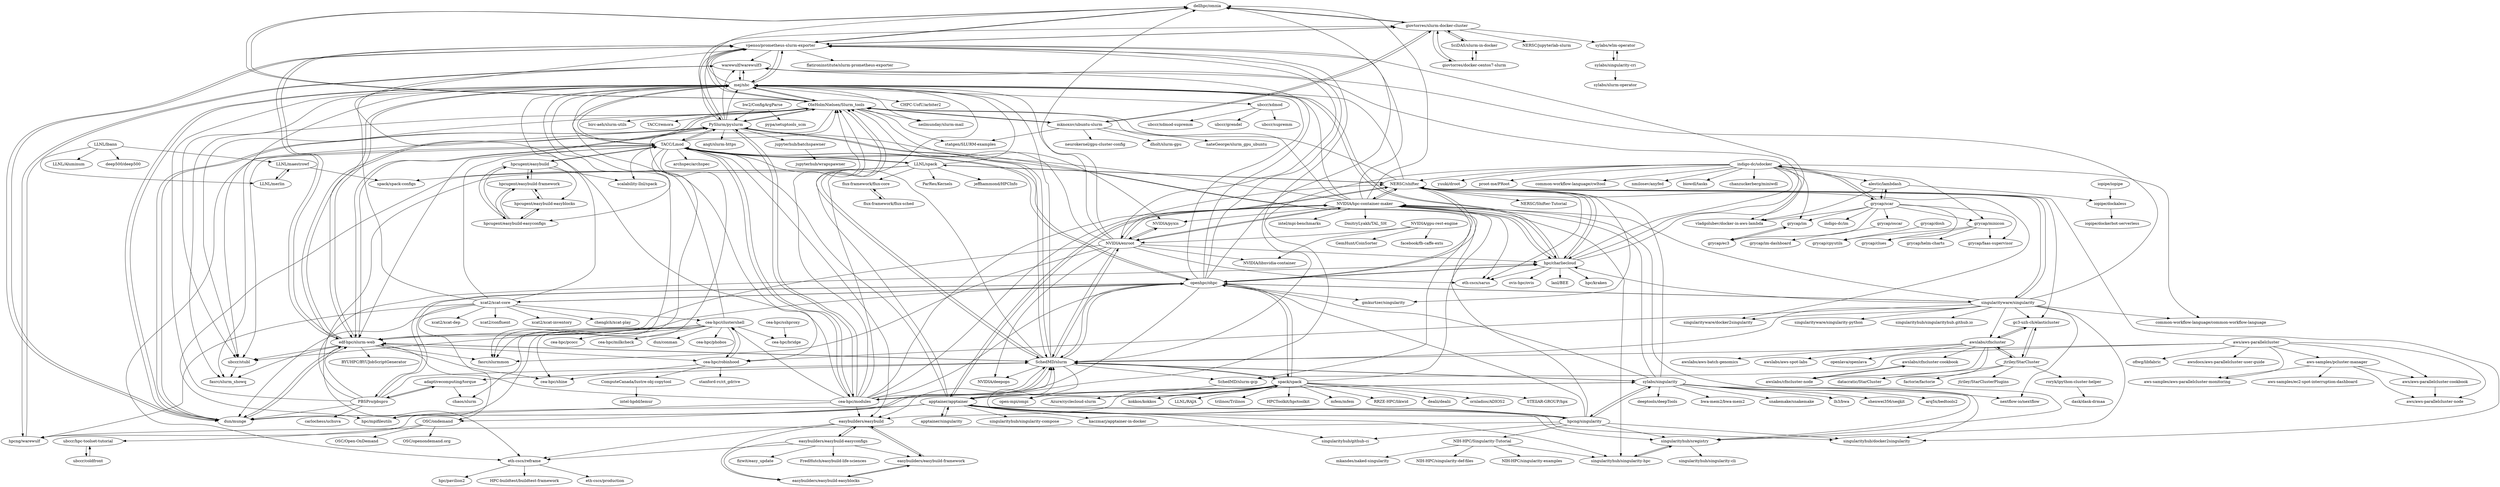 digraph G {
"dellhpc/omnia" -> "giovtorres/slurm-docker-cluster"
"dellhpc/omnia" -> "vpenso/prometheus-slurm-exporter"
"dellhpc/omnia" -> "OleHolmNielsen/Slurm_tools"
"LLNL/spack" -> "TACC/Lmod"
"LLNL/spack" -> "jeffhammond/HPCInfo" ["e"=1]
"LLNL/spack" -> "spack/spack-configs"
"LLNL/spack" -> "eth-cscs/reframe"
"LLNL/spack" -> "hpc/mpifileutils"
"LLNL/spack" -> "mej/nhc"
"LLNL/spack" -> "ParRes/Kernels" ["e"=1]
"LLNL/spack" -> "NERSC/shifter"
"LLNL/spack" -> "flux-framework/flux-core"
"awslabs/cfncluster" -> "awslabs/cfncluster-cookbook"
"awslabs/cfncluster" -> "gc3-uzh-ch/elasticluster"
"awslabs/cfncluster" -> "jtriley/StarCluster"
"awslabs/cfncluster" -> "awslabs/cfncluster-node"
"awslabs/cfncluster" -> "awslabs/aws-batch-genomics"
"awslabs/cfncluster" -> "awslabs/aws-spot-labs"
"awslabs/cfncluster" -> "datacratic/StarCluster"
"awslabs/cfncluster" -> "openlava/openlava"
"hpcugent/easybuild" -> "hpcugent/easybuild-framework"
"hpcugent/easybuild" -> "hpcugent/easybuild-easyconfigs"
"hpcugent/easybuild" -> "hpcugent/easybuild-easyblocks"
"hpcugent/easybuild" -> "TACC/Lmod"
"hpcugent/easybuild" -> "scalability-llnl/spack"
"jtriley/StarCluster" -> "awslabs/cfncluster"
"jtriley/StarCluster" -> "gc3-uzh-ch/elasticluster"
"jtriley/StarCluster" -> "datacratic/StarCluster"
"jtriley/StarCluster" -> "factorie/factorie" ["e"=1]
"jtriley/StarCluster" -> "roryk/ipython-cluster-helper"
"jtriley/StarCluster" -> "jtriley/StarClusterPlugins"
"jupyterhub/batchspawner" -> "jupyterhub/wrapspawner"
"mknoxnv/ubuntu-slurm" -> "nateGeorge/slurm_gpu_ubuntu"
"mknoxnv/ubuntu-slurm" -> "giovtorres/slurm-docker-cluster"
"mknoxnv/ubuntu-slurm" -> "OleHolmNielsen/Slurm_tools"
"mknoxnv/ubuntu-slurm" -> "neurokernel/gpu-cluster-config"
"mknoxnv/ubuntu-slurm" -> "dholt/slurm-gpu"
"mknoxnv/ubuntu-slurm" -> "statgen/SLURM-examples"
"cea-hpc/modules" -> "TACC/Lmod"
"cea-hpc/modules" -> "easybuilders/easybuild"
"cea-hpc/modules" -> "PySlurm/pyslurm"
"cea-hpc/modules" -> "vpenso/prometheus-slurm-exporter"
"cea-hpc/modules" -> "edf-hpc/slurm-web"
"cea-hpc/modules" -> "mej/nhc"
"cea-hpc/modules" -> "NVIDIA/hpc-container-maker"
"cea-hpc/modules" -> "spack/spack"
"cea-hpc/modules" -> "openhpc/ohpc"
"cea-hpc/modules" -> "hpc/mpifileutils"
"cea-hpc/modules" -> "cea-hpc/clustershell"
"cea-hpc/modules" -> "OleHolmNielsen/Slurm_tools"
"cea-hpc/modules" -> "NERSC/shifter"
"cea-hpc/modules" -> "SchedMD/slurm"
"alestic/lambdash" -> "grycap/scar"
"alestic/lambdash" -> "vladgolubev/docker-in-aws-lambda"
"alestic/lambdash" -> "iopipe/dockaless"
"OSC/ondemand" -> "ubccr/hpc-toolset-tutorial"
"OSC/ondemand" -> "OSC/Open-OnDemand"
"OSC/ondemand" -> "OSC/openondemand.org"
"NVIDIA/hpc-container-maker" -> "hpc/charliecloud"
"NVIDIA/hpc-container-maker" -> "singularityhub/singularity-hpc"
"NVIDIA/hpc-container-maker" -> "NERSC/shifter"
"NVIDIA/hpc-container-maker" -> "singularityhub/sregistry"
"NVIDIA/hpc-container-maker" -> "eth-cscs/sarus"
"NVIDIA/hpc-container-maker" -> "apptainer/apptainer"
"NVIDIA/hpc-container-maker" -> "OleHolmNielsen/Slurm_tools"
"NVIDIA/hpc-container-maker" -> "intel/mpi-benchmarks" ["e"=1]
"NVIDIA/hpc-container-maker" -> "NVIDIA/enroot"
"NVIDIA/hpc-container-maker" -> "vpenso/prometheus-slurm-exporter"
"NVIDIA/hpc-container-maker" -> "NVIDIA/pyxis"
"NVIDIA/hpc-container-maker" -> "mej/nhc"
"NVIDIA/hpc-container-maker" -> "TACC/Lmod"
"NVIDIA/hpc-container-maker" -> "dellhpc/omnia"
"NVIDIA/hpc-container-maker" -> "DmitryLyakh/TAL_SH"
"SciDAS/slurm-in-docker" -> "giovtorres/slurm-docker-cluster"
"SciDAS/slurm-in-docker" -> "giovtorres/docker-centos7-slurm"
"SchedMD/slurm" -> "PySlurm/pyslurm"
"SchedMD/slurm" -> "dun/munge"
"SchedMD/slurm" -> "edf-hpc/slurm-web"
"SchedMD/slurm" -> "mej/nhc"
"SchedMD/slurm" -> "OleHolmNielsen/Slurm_tools"
"SchedMD/slurm" -> "openhpc/ohpc"
"SchedMD/slurm" -> "vpenso/prometheus-slurm-exporter"
"SchedMD/slurm" -> "open-mpi/ompi" ["e"=1]
"SchedMD/slurm" -> "NVIDIA/enroot"
"SchedMD/slurm" -> "TACC/Lmod"
"SchedMD/slurm" -> "sylabs/singularity"
"SchedMD/slurm" -> "spack/spack"
"SchedMD/slurm" -> "NVIDIA/deepops" ["e"=1]
"SchedMD/slurm" -> "adaptivecomputing/torque"
"SchedMD/slurm" -> "SchedMD/slurm-gcp"
"adaptivecomputing/torque" -> "PBSPro/pbspro"
"adaptivecomputing/torque" -> "chaos/slurm"
"spack/spack" -> "kokkos/kokkos" ["e"=1]
"spack/spack" -> "LLNL/RAJA" ["e"=1]
"spack/spack" -> "trilinos/Trilinos" ["e"=1]
"spack/spack" -> "open-mpi/ompi" ["e"=1]
"spack/spack" -> "HPCToolkit/hpctoolkit" ["e"=1]
"spack/spack" -> "SchedMD/slurm"
"spack/spack" -> "openhpc/ohpc"
"spack/spack" -> "mfem/mfem" ["e"=1]
"spack/spack" -> "easybuilders/easybuild"
"spack/spack" -> "NVIDIA/hpc-container-maker"
"spack/spack" -> "RRZE-HPC/likwid" ["e"=1]
"spack/spack" -> "cea-hpc/modules"
"spack/spack" -> "dealii/dealii" ["e"=1]
"spack/spack" -> "ornladios/ADIOS2" ["e"=1]
"spack/spack" -> "STEllAR-GROUP/hpx" ["e"=1]
"indigo-dc/udocker" -> "grycap/scar"
"indigo-dc/udocker" -> "vladgolubev/docker-in-aws-lambda"
"indigo-dc/udocker" -> "NERSC/shifter"
"indigo-dc/udocker" -> "alestic/lambdash"
"indigo-dc/udocker" -> "yuuki/droot"
"indigo-dc/udocker" -> "common-workflow-language/common-workflow-language" ["e"=1]
"indigo-dc/udocker" -> "proot-me/PRoot" ["e"=1]
"indigo-dc/udocker" -> "grycap/im"
"indigo-dc/udocker" -> "common-workflow-language/cwltool" ["e"=1]
"indigo-dc/udocker" -> "grycap/minicon"
"indigo-dc/udocker" -> "nmilosev/anyfed" ["e"=1]
"indigo-dc/udocker" -> "biowdl/tasks" ["e"=1]
"indigo-dc/udocker" -> "apptainer/apptainer"
"indigo-dc/udocker" -> "chanzuckerberg/miniwdl" ["e"=1]
"indigo-dc/udocker" -> "hpc/charliecloud"
"PBSPro/pbspro" -> "openhpc/ohpc"
"PBSPro/pbspro" -> "adaptivecomputing/torque"
"PBSPro/pbspro" -> "dun/munge"
"PBSPro/pbspro" -> "edf-hpc/slurm-web"
"PBSPro/pbspro" -> "hpc/charliecloud"
"PBSPro/pbspro" -> "SchedMD/slurm"
"PBSPro/pbspro" -> "mej/nhc"
"PBSPro/pbspro" -> "carlochess/uchuva"
"apptainer/singularity" -> "apptainer/apptainer"
"singularityware/singularity" -> "NERSC/shifter"
"singularityware/singularity" -> "openhpc/ohpc"
"singularityware/singularity" -> "singularityware/docker2singularity"
"singularityware/singularity" -> "singularityware/singularity-python"
"singularityware/singularity" -> "singularityhub/singularityhub.github.io"
"singularityware/singularity" -> "cea-hpc/robinhood"
"singularityware/singularity" -> "nextflow-io/nextflow" ["e"=1]
"singularityware/singularity" -> "singularityhub/sregistry"
"singularityware/singularity" -> "common-workflow-language/common-workflow-language" ["e"=1]
"singularityware/singularity" -> "gc3-uzh-ch/elasticluster"
"singularityware/singularity" -> "hpc/charliecloud"
"singularityware/singularity" -> "warewulf/warewulf3"
"singularityware/singularity" -> "awslabs/cfncluster"
"singularityware/singularity" -> "NVIDIA/hpc-container-maker"
"singularityware/singularity" -> "SchedMD/slurm"
"hpcng/singularity" -> "apptainer/apptainer"
"hpcng/singularity" -> "singularityhub/sregistry"
"hpcng/singularity" -> "sylabs/singularity"
"hpcng/singularity" -> "hpcng/warewulf"
"hpcng/singularity" -> "singularityhub/github-ci"
"hpcng/singularity" -> "TACC/Lmod"
"hpcng/singularity" -> "openhpc/ohpc"
"hpcng/singularity" -> "SchedMD/slurm"
"hpcng/singularity" -> "singularityhub/docker2singularity"
"hpcng/singularity" -> "NIH-HPC/Singularity-Tutorial"
"sylabs/singularity" -> "apptainer/apptainer"
"sylabs/singularity" -> "hpcng/singularity"
"sylabs/singularity" -> "SchedMD/slurm"
"sylabs/singularity" -> "openhpc/ohpc"
"sylabs/singularity" -> "singularityhub/docker2singularity"
"sylabs/singularity" -> "deeptools/deepTools" ["e"=1]
"sylabs/singularity" -> "NERSC/shifter"
"sylabs/singularity" -> "NVIDIA/hpc-container-maker"
"sylabs/singularity" -> "bwa-mem2/bwa-mem2" ["e"=1]
"sylabs/singularity" -> "snakemake/snakemake" ["e"=1]
"sylabs/singularity" -> "lh3/bwa" ["e"=1]
"sylabs/singularity" -> "singularityhub/sregistry"
"sylabs/singularity" -> "nextflow-io/nextflow" ["e"=1]
"sylabs/singularity" -> "shenwei356/seqkit" ["e"=1]
"sylabs/singularity" -> "arq5x/bedtools2" ["e"=1]
"flux-framework/flux-core" -> "flux-framework/flux-sched"
"xcat2/xcat-core" -> "xcat2/xcat-dep"
"xcat2/xcat-core" -> "xcat2/confluent"
"xcat2/xcat-core" -> "warewulf/warewulf3"
"xcat2/xcat-core" -> "mej/nhc"
"xcat2/xcat-core" -> "xcat2/xcat-inventory"
"xcat2/xcat-core" -> "OSC/ondemand"
"xcat2/xcat-core" -> "hpcng/warewulf"
"xcat2/xcat-core" -> "dun/munge"
"xcat2/xcat-core" -> "openhpc/ohpc"
"xcat2/xcat-core" -> "cea-hpc/clustershell"
"xcat2/xcat-core" -> "TACC/Lmod"
"xcat2/xcat-core" -> "chenglch/xcat-play"
"openhpc/ohpc" -> "warewulf/warewulf3"
"openhpc/ohpc" -> "PBSPro/pbspro"
"openhpc/ohpc" -> "mej/nhc"
"openhpc/ohpc" -> "TACC/Lmod"
"openhpc/ohpc" -> "hpc/charliecloud"
"openhpc/ohpc" -> "SchedMD/slurm"
"openhpc/ohpc" -> "NERSC/shifter"
"openhpc/ohpc" -> "gmkurtzer/singularity"
"openhpc/ohpc" -> "singularityware/singularity"
"openhpc/ohpc" -> "edf-hpc/slurm-web"
"openhpc/ohpc" -> "dellhpc/omnia"
"openhpc/ohpc" -> "vpenso/prometheus-slurm-exporter"
"openhpc/ohpc" -> "easybuilders/easybuild"
"openhpc/ohpc" -> "xcat2/xcat-core"
"openhpc/ohpc" -> "spack/spack"
"easybuilders/easybuild" -> "easybuilders/easybuild-easyconfigs"
"easybuilders/easybuild" -> "easybuilders/easybuild-framework"
"easybuilders/easybuild" -> "easybuilders/easybuild-easyblocks"
"easybuilders/easybuild" -> "eth-cscs/reframe"
"ubccr/hpc-toolset-tutorial" -> "ubccr/coldfront"
"NVIDIA/gpu-rest-engine" -> "facebook/fb-caffe-exts" ["e"=1]
"NVIDIA/gpu-rest-engine" -> "NVIDIA/enroot"
"NVIDIA/gpu-rest-engine" -> "GemHunt/CoinSorter"
"NVIDIA/gpu-rest-engine" -> "NVIDIA/libnvidia-container" ["e"=1]
"hpcng/warewulf" -> "warewulf/warewulf3"
"cea-hpc/robinhood" -> "cea-hpc/shine"
"cea-hpc/robinhood" -> "stanford-rc/ct_gdrive"
"cea-hpc/robinhood" -> "ComputeCanada/lustre-obj-copytool"
"cea-hpc/robinhood" -> "cea-hpc/clustershell"
"NIH-HPC/Singularity-Tutorial" -> "NIH-HPC/singularity-def-files"
"NIH-HPC/Singularity-Tutorial" -> "NIH-HPC/singularity-examples"
"NIH-HPC/Singularity-Tutorial" -> "mkandes/naked-singularity"
"NIH-HPC/Singularity-Tutorial" -> "singularityhub/singularity-hpc"
"PySlurm/pyslurm" -> "edf-hpc/slurm-web"
"PySlurm/pyslurm" -> "vpenso/prometheus-slurm-exporter"
"PySlurm/pyslurm" -> "SchedMD/slurm"
"PySlurm/pyslurm" -> "dun/munge"
"PySlurm/pyslurm" -> "mej/nhc"
"PySlurm/pyslurm" -> "OleHolmNielsen/Slurm_tools"
"PySlurm/pyslurm" -> "TACC/Lmod"
"PySlurm/pyslurm" -> "giovtorres/slurm-docker-cluster"
"PySlurm/pyslurm" -> "ubccr/stubl"
"PySlurm/pyslurm" -> "angt/slurm-https"
"PySlurm/pyslurm" -> "warewulf/warewulf3"
"PySlurm/pyslurm" -> "jupyterhub/batchspawner"
"PySlurm/pyslurm" -> "SchedMD/slurm-gcp"
"PySlurm/pyslurm" -> "cea-hpc/modules"
"TACC/Lmod" -> "hpcugent/easybuild"
"TACC/Lmod" -> "cea-hpc/modules"
"TACC/Lmod" -> "LLNL/spack"
"TACC/Lmod" -> "mej/nhc"
"TACC/Lmod" -> "archspec/archspec"
"TACC/Lmod" -> "hpcugent/easybuild-easyconfigs"
"TACC/Lmod" -> "openhpc/ohpc"
"TACC/Lmod" -> "PySlurm/pyslurm"
"TACC/Lmod" -> "eth-cscs/reframe"
"TACC/Lmod" -> "easybuilders/easybuild"
"TACC/Lmod" -> "fasrc/slurmmon"
"TACC/Lmod" -> "edf-hpc/slurm-web"
"TACC/Lmod" -> "ubccr/stubl"
"TACC/Lmod" -> "OleHolmNielsen/Slurm_tools"
"TACC/Lmod" -> "scalability-llnl/spack"
"cea-hpc/clustershell" -> "cea-hpc/pcocc"
"cea-hpc/clustershell" -> "cea-hpc/milkcheck"
"cea-hpc/clustershell" -> "cea-hpc/robinhood"
"cea-hpc/clustershell" -> "cea-hpc/shine"
"cea-hpc/clustershell" -> "mej/nhc"
"cea-hpc/clustershell" -> "cea-hpc/bridge"
"cea-hpc/clustershell" -> "hpc/mpifileutils"
"cea-hpc/clustershell" -> "ubccr/stubl"
"cea-hpc/clustershell" -> "chaos/slurm"
"cea-hpc/clustershell" -> "edf-hpc/slurm-web"
"cea-hpc/clustershell" -> "dun/conman"
"cea-hpc/clustershell" -> "cea-hpc/phobos"
"NVIDIA/enroot" -> "NVIDIA/pyxis"
"NVIDIA/enroot" -> "NVIDIA/deepops" ["e"=1]
"NVIDIA/enroot" -> "eth-cscs/sarus"
"NVIDIA/enroot" -> "NVIDIA/libnvidia-container" ["e"=1]
"NVIDIA/enroot" -> "hpc/charliecloud"
"NVIDIA/enroot" -> "NVIDIA/hpc-container-maker"
"NVIDIA/enroot" -> "edf-hpc/slurm-web"
"NVIDIA/enroot" -> "mej/nhc"
"NVIDIA/enroot" -> "dellhpc/omnia"
"NVIDIA/enroot" -> "vpenso/prometheus-slurm-exporter"
"NVIDIA/enroot" -> "NERSC/shifter"
"NVIDIA/enroot" -> "SchedMD/slurm"
"NVIDIA/enroot" -> "fasrc/slurmmon"
"NVIDIA/enroot" -> "OleHolmNielsen/Slurm_tools"
"NVIDIA/pyxis" -> "NVIDIA/enroot"
"OleHolmNielsen/Slurm_tools" -> "mej/nhc"
"OleHolmNielsen/Slurm_tools" -> "ubccr/stubl"
"OleHolmNielsen/Slurm_tools" -> "vpenso/prometheus-slurm-exporter"
"OleHolmNielsen/Slurm_tools" -> "edf-hpc/slurm-web"
"OleHolmNielsen/Slurm_tools" -> "neilmunday/slurm-mail"
"OleHolmNielsen/Slurm_tools" -> "fasrc/slurmmon"
"OleHolmNielsen/Slurm_tools" -> "dellhpc/omnia"
"OleHolmNielsen/Slurm_tools" -> "fasrc/slurm_showq"
"OleHolmNielsen/Slurm_tools" -> "statgen/SLURM-examples"
"OleHolmNielsen/Slurm_tools" -> "PySlurm/pyslurm"
"OleHolmNielsen/Slurm_tools" -> "SchedMD/slurm"
"OleHolmNielsen/Slurm_tools" -> "mknoxnv/ubuntu-slurm"
"OleHolmNielsen/Slurm_tools" -> "birc-aeh/slurm-utils"
"OleHolmNielsen/Slurm_tools" -> "TACC/remora"
"OleHolmNielsen/Slurm_tools" -> "NVIDIA/pyxis"
"apptainer/apptainer" -> "apptainer/singularity"
"apptainer/apptainer" -> "sylabs/singularity"
"apptainer/apptainer" -> "hpcng/singularity"
"apptainer/apptainer" -> "singularityhub/singularity-hpc"
"apptainer/apptainer" -> "OSC/ondemand"
"apptainer/apptainer" -> "NVIDIA/hpc-container-maker"
"apptainer/apptainer" -> "hpcng/warewulf"
"apptainer/apptainer" -> "singularityhub/sregistry"
"apptainer/apptainer" -> "TACC/Lmod"
"apptainer/apptainer" -> "singularityhub/docker2singularity"
"apptainer/apptainer" -> "singularityhub/singularity-compose"
"apptainer/apptainer" -> "singularityhub/github-ci"
"apptainer/apptainer" -> "SchedMD/slurm"
"apptainer/apptainer" -> "kaczmarj/apptainer-in-docker"
"apptainer/apptainer" -> "OleHolmNielsen/Slurm_tools"
"aws/aws-parallelcluster" -> "aws/aws-parallelcluster-cookbook"
"aws/aws-parallelcluster" -> "aws-samples/pcluster-manager"
"aws/aws-parallelcluster" -> "aws/aws-parallelcluster-node"
"aws/aws-parallelcluster" -> "ofiwg/libfabric" ["e"=1]
"aws/aws-parallelcluster" -> "SchedMD/slurm"
"aws/aws-parallelcluster" -> "awsdocs/aws-parallelcluster-user-guide"
"aws/aws-parallelcluster" -> "aws-samples/aws-parallelcluster-monitoring"
"aws/aws-parallelcluster" -> "SchedMD/slurm-gcp"
"grycap/scar" -> "indigo-dc/udocker"
"grycap/scar" -> "grycap/minicon"
"grycap/scar" -> "vladgolubev/docker-in-aws-lambda"
"grycap/scar" -> "alestic/lambdash"
"grycap/scar" -> "grycap/oscar"
"grycap/scar" -> "grycap/ec3"
"grycap/scar" -> "grycap/im"
"grycap/scar" -> "grycap/clues"
"grycap/scar" -> "grycap/faas-supervisor"
"grycap/scar" -> "indigo-dc/im"
"hpc/charliecloud" -> "NERSC/shifter"
"hpc/charliecloud" -> "vpenso/prometheus-slurm-exporter"
"hpc/charliecloud" -> "NVIDIA/hpc-container-maker"
"hpc/charliecloud" -> "mej/nhc"
"hpc/charliecloud" -> "eth-cscs/sarus"
"hpc/charliecloud" -> "warewulf/warewulf3"
"hpc/charliecloud" -> "lanl/BEE"
"hpc/charliecloud" -> "openhpc/ohpc"
"hpc/charliecloud" -> "hpc/kraken"
"hpc/charliecloud" -> "ovis-hpc/ovis"
"grycap/minicon" -> "grycap/clues"
"grycap/minicon" -> "grycap/faas-supervisor"
"grycap/minicon" -> "grycap/cpyutils"
"grycap/minicon" -> "grycap/helm-charts"
"bw2/ConfigArgParse" -> "pypa/setuptools_scm" ["e"=1]
"bw2/ConfigArgParse" -> "PySlurm/pyslurm"
"LLNL/maestrowf" -> "LLNL/merlin"
"LLNL/maestrowf" -> "spack/spack-configs"
"easybuilders/easybuild-easyconfigs" -> "easybuilders/easybuild"
"easybuilders/easybuild-easyconfigs" -> "easybuilders/easybuild-easyblocks"
"easybuilders/easybuild-easyconfigs" -> "easybuilders/easybuild-framework"
"easybuilders/easybuild-easyconfigs" -> "eth-cscs/reframe"
"easybuilders/easybuild-easyconfigs" -> "fizwit/easy_update"
"easybuilders/easybuild-easyconfigs" -> "FredHutch/easybuild-life-sciences"
"hpcugent/easybuild-easyblocks" -> "hpcugent/easybuild-easyconfigs"
"hpcugent/easybuild-easyblocks" -> "hpcugent/easybuild-framework"
"hpcugent/easybuild-easyconfigs" -> "hpcugent/easybuild-easyblocks"
"hpcugent/easybuild-easyconfigs" -> "hpcugent/easybuild-framework"
"hpcugent/easybuild-easyconfigs" -> "hpcugent/easybuild"
"hpcugent/easybuild-framework" -> "hpcugent/easybuild-easyblocks"
"hpcugent/easybuild-framework" -> "hpcugent/easybuild-easyconfigs"
"hpcugent/easybuild-framework" -> "hpcugent/easybuild"
"edf-hpc/slurm-web" -> "PySlurm/pyslurm"
"edf-hpc/slurm-web" -> "mej/nhc"
"edf-hpc/slurm-web" -> "vpenso/prometheus-slurm-exporter"
"edf-hpc/slurm-web" -> "fasrc/slurmmon"
"edf-hpc/slurm-web" -> "ubccr/stubl"
"edf-hpc/slurm-web" -> "dun/munge"
"edf-hpc/slurm-web" -> "OleHolmNielsen/Slurm_tools"
"edf-hpc/slurm-web" -> "SchedMD/slurm"
"edf-hpc/slurm-web" -> "cea-hpc/shine"
"edf-hpc/slurm-web" -> "fasrc/slurm_showq"
"edf-hpc/slurm-web" -> "cea-hpc/robinhood"
"edf-hpc/slurm-web" -> "BYUHPC/BYUJobScriptGenerator"
"SchedMD/slurm-gcp" -> "Azure/cyclecloud-slurm"
"giovtorres/slurm-docker-cluster" -> "giovtorres/docker-centos7-slurm"
"giovtorres/slurm-docker-cluster" -> "SciDAS/slurm-in-docker"
"giovtorres/slurm-docker-cluster" -> "vpenso/prometheus-slurm-exporter"
"giovtorres/slurm-docker-cluster" -> "dellhpc/omnia"
"giovtorres/slurm-docker-cluster" -> "mknoxnv/ubuntu-slurm"
"giovtorres/slurm-docker-cluster" -> "NERSC/jupyterlab-slurm"
"giovtorres/slurm-docker-cluster" -> "sylabs/wlm-operator"
"singularityhub/sregistry" -> "singularityhub/singularity-hpc"
"singularityhub/sregistry" -> "singularityhub/singularity-cli"
"LLNL/lbann" -> "LLNL/merlin"
"LLNL/lbann" -> "LLNL/Aluminum"
"LLNL/lbann" -> "LLNL/maestrowf"
"LLNL/lbann" -> "deep500/deep500" ["e"=1]
"grycap/dosh" -> "grycap/cpyutils"
"aws-samples/pcluster-manager" -> "aws-samples/aws-parallelcluster-monitoring"
"aws-samples/pcluster-manager" -> "aws-samples/ec2-spot-interruption-dashboard" ["e"=1]
"aws-samples/pcluster-manager" -> "aws/aws-parallelcluster-cookbook"
"aws-samples/pcluster-manager" -> "aws/aws-parallelcluster-node"
"iopipe/iopipe" -> "iopipe/dockaless"
"gc3-uzh-ch/elasticluster" -> "awslabs/cfncluster"
"gc3-uzh-ch/elasticluster" -> "jtriley/StarCluster"
"vpenso/prometheus-slurm-exporter" -> "mej/nhc"
"vpenso/prometheus-slurm-exporter" -> "edf-hpc/slurm-web"
"vpenso/prometheus-slurm-exporter" -> "OleHolmNielsen/Slurm_tools"
"vpenso/prometheus-slurm-exporter" -> "flatironinstitute/slurm-prometheus-exporter"
"vpenso/prometheus-slurm-exporter" -> "giovtorres/slurm-docker-cluster"
"vpenso/prometheus-slurm-exporter" -> "dun/munge"
"vpenso/prometheus-slurm-exporter" -> "dellhpc/omnia"
"vpenso/prometheus-slurm-exporter" -> "PySlurm/pyslurm"
"vpenso/prometheus-slurm-exporter" -> "warewulf/warewulf3"
"easybuilders/easybuild-framework" -> "easybuilders/easybuild-easyblocks"
"easybuilders/easybuild-framework" -> "easybuilders/easybuild"
"eth-cscs/reframe" -> "eth-cscs/production"
"eth-cscs/reframe" -> "hpc/pavilion2"
"eth-cscs/reframe" -> "HPC-buildtest/buildtest-framework"
"NERSC/shifter" -> "hpc/charliecloud"
"NERSC/shifter" -> "singularityware/singularity"
"NERSC/shifter" -> "NERSC/Shifter-Tutorial"
"NERSC/shifter" -> "mej/nhc"
"NERSC/shifter" -> "NVIDIA/hpc-container-maker"
"NERSC/shifter" -> "eth-cscs/sarus"
"NERSC/shifter" -> "gmkurtzer/singularity"
"NERSC/shifter" -> "openhpc/ohpc"
"NERSC/shifter" -> "singularityware/docker2singularity"
"NERSC/shifter" -> "singularityhub/docker2singularity"
"NERSC/shifter" -> "gc3-uzh-ch/elasticluster"
"NERSC/shifter" -> "LLNL/spack"
"NERSC/shifter" -> "OleHolmNielsen/Slurm_tools"
"NERSC/shifter" -> "NVIDIA/enroot"
"roryk/ipython-cluster-helper" -> "dask/dask-drmaa"
"mej/nhc" -> "OleHolmNielsen/Slurm_tools"
"mej/nhc" -> "vpenso/prometheus-slurm-exporter"
"mej/nhc" -> "ubccr/stubl"
"mej/nhc" -> "warewulf/warewulf3"
"mej/nhc" -> "edf-hpc/slurm-web"
"mej/nhc" -> "neilmunday/slurm-mail"
"mej/nhc" -> "ubccr/xdmod"
"mej/nhc" -> "cea-hpc/robinhood"
"mej/nhc" -> "fasrc/slurmmon"
"mej/nhc" -> "fasrc/slurm_showq"
"mej/nhc" -> "CHPC-UofU/arbiter2"
"mej/nhc" -> "hpc/charliecloud"
"mej/nhc" -> "TACC/Lmod"
"mej/nhc" -> "dun/munge"
"mej/nhc" -> "dellhpc/omnia"
"flux-framework/flux-sched" -> "flux-framework/flux-core"
"singularityhub/singularity-hpc" -> "singularityhub/sregistry"
"warewulf/warewulf3" -> "hpcng/warewulf"
"warewulf/warewulf3" -> "mej/nhc"
"giovtorres/docker-centos7-slurm" -> "giovtorres/slurm-docker-cluster"
"giovtorres/docker-centos7-slurm" -> "SciDAS/slurm-in-docker"
"easybuilders/easybuild-easyblocks" -> "easybuilders/easybuild-framework"
"cea-hpc/sshproxy" -> "cea-hpc/bridge"
"sylabs/wlm-operator" -> "sylabs/singularity-cri"
"grycap/im" -> "grycap/ec3"
"grycap/oscar" -> "grycap/im-dashboard"
"dun/munge" -> "edf-hpc/slurm-web"
"dun/munge" -> "vpenso/prometheus-slurm-exporter"
"dun/munge" -> "PySlurm/pyslurm"
"dun/munge" -> "SchedMD/slurm"
"dun/munge" -> "mej/nhc"
"LLNL/merlin" -> "LLNL/maestrowf"
"ubccr/xdmod" -> "ubccr/supremm"
"ubccr/xdmod" -> "ubccr/xdmod-supremm"
"ubccr/xdmod" -> "ubccr/grendel"
"ubccr/coldfront" -> "ubccr/hpc-toolset-tutorial"
"aws/aws-parallelcluster-cookbook" -> "aws/aws-parallelcluster-node"
"sylabs/singularity-cri" -> "sylabs/slurm-operator"
"sylabs/singularity-cri" -> "sylabs/wlm-operator"
"awslabs/cfncluster-cookbook" -> "awslabs/cfncluster-node"
"awslabs/cfncluster-node" -> "awslabs/cfncluster-cookbook"
"ubccr/stubl" -> "fasrc/slurm_showq"
"ComputeCanada/lustre-obj-copytool" -> "intel-hpdd/lemur"
"iopipe/dockaless" -> "iopipe/dockerbot-serverless"
"grycap/ec3" -> "grycap/im"
"dellhpc/omnia" ["l"="21.692,33.605"]
"giovtorres/slurm-docker-cluster" ["l"="21.681,33.567"]
"vpenso/prometheus-slurm-exporter" ["l"="21.686,33.628"]
"OleHolmNielsen/Slurm_tools" ["l"="21.681,33.615"]
"LLNL/spack" ["l"="21.644,33.691"]
"TACC/Lmod" ["l"="21.672,33.677"]
"jeffhammond/HPCInfo" ["l"="20.557,34.608"]
"spack/spack-configs" ["l"="21.547,33.723"]
"eth-cscs/reframe" ["l"="21.607,33.73"]
"hpc/mpifileutils" ["l"="21.644,33.708"]
"mej/nhc" ["l"="21.681,33.658"]
"ParRes/Kernels" ["l"="20.595,34.629"]
"NERSC/shifter" ["l"="21.737,33.651"]
"flux-framework/flux-core" ["l"="21.557,33.691"]
"awslabs/cfncluster" ["l"="21.847,33.739"]
"awslabs/cfncluster-cookbook" ["l"="21.84,33.762"]
"gc3-uzh-ch/elasticluster" ["l"="21.827,33.709"]
"jtriley/StarCluster" ["l"="21.876,33.726"]
"awslabs/cfncluster-node" ["l"="21.855,33.759"]
"awslabs/aws-batch-genomics" ["l"="21.888,33.761"]
"awslabs/aws-spot-labs" ["l"="21.847,33.781"]
"datacratic/StarCluster" ["l"="21.875,33.747"]
"openlava/openlava" ["l"="21.874,33.778"]
"hpcugent/easybuild" ["l"="21.662,33.731"]
"hpcugent/easybuild-framework" ["l"="21.662,33.757"]
"hpcugent/easybuild-easyconfigs" ["l"="21.654,33.743"]
"hpcugent/easybuild-easyblocks" ["l"="21.648,33.761"]
"scalability-llnl/spack" ["l"="21.658,33.716"]
"factorie/factorie" ["l"="9.566,24.76"]
"roryk/ipython-cluster-helper" ["l"="21.93,33.742"]
"jtriley/StarClusterPlugins" ["l"="21.902,33.726"]
"jupyterhub/batchspawner" ["l"="21.563,33.63"]
"jupyterhub/wrapspawner" ["l"="21.523,33.63"]
"mknoxnv/ubuntu-slurm" ["l"="21.656,33.555"]
"nateGeorge/slurm_gpu_ubuntu" ["l"="21.636,33.515"]
"neurokernel/gpu-cluster-config" ["l"="21.652,33.526"]
"dholt/slurm-gpu" ["l"="21.626,33.533"]
"statgen/SLURM-examples" ["l"="21.652,33.574"]
"cea-hpc/modules" ["l"="21.661,33.663"]
"easybuilders/easybuild" ["l"="21.611,33.703"]
"PySlurm/pyslurm" ["l"="21.648,33.63"]
"edf-hpc/slurm-web" ["l"="21.674,33.647"]
"NVIDIA/hpc-container-maker" ["l"="21.718,33.633"]
"spack/spack" ["l"="21.622,33.662"]
"openhpc/ohpc" ["l"="21.698,33.66"]
"cea-hpc/clustershell" ["l"="21.677,33.706"]
"SchedMD/slurm" ["l"="21.669,33.627"]
"alestic/lambdash" ["l"="21.941,33.586"]
"grycap/scar" ["l"="21.918,33.604"]
"vladgolubev/docker-in-aws-lambda" ["l"="21.896,33.598"]
"iopipe/dockaless" ["l"="21.991,33.567"]
"OSC/ondemand" ["l"="21.768,33.724"]
"ubccr/hpc-toolset-tutorial" ["l"="21.777,33.775"]
"OSC/Open-OnDemand" ["l"="21.789,33.753"]
"OSC/openondemand.org" ["l"="21.771,33.745"]
"hpc/charliecloud" ["l"="21.725,33.659"]
"singularityhub/singularity-hpc" ["l"="21.764,33.595"]
"singularityhub/sregistry" ["l"="21.768,33.618"]
"eth-cscs/sarus" ["l"="21.739,33.637"]
"apptainer/apptainer" ["l"="21.764,33.635"]
"intel/mpi-benchmarks" ["l"="28.013,35.223"]
"NVIDIA/enroot" ["l"="21.712,33.618"]
"NVIDIA/pyxis" ["l"="21.706,33.591"]
"DmitryLyakh/TAL_SH" ["l"="21.729,33.582"]
"SciDAS/slurm-in-docker" ["l"="21.697,33.544"]
"giovtorres/docker-centos7-slurm" ["l"="21.678,33.542"]
"dun/munge" ["l"="21.661,33.643"]
"open-mpi/ompi" ["l"="27.969,35.3"]
"sylabs/singularity" ["l"="21.737,33.604"]
"NVIDIA/deepops" ["l"="-9.489,2.835"]
"adaptivecomputing/torque" ["l"="21.609,33.638"]
"SchedMD/slurm-gcp" ["l"="21.61,33.589"]
"PBSPro/pbspro" ["l"="21.645,33.648"]
"chaos/slurm" ["l"="21.619,33.687"]
"kokkos/kokkos" ["l"="21.69,34.509"]
"LLNL/RAJA" ["l"="21.676,34.497"]
"trilinos/Trilinos" ["l"="21.76,34.497"]
"HPCToolkit/hpctoolkit" ["l"="21.626,34.529"]
"mfem/mfem" ["l"="21.788,34.522"]
"RRZE-HPC/likwid" ["l"="-11.601,2.08"]
"dealii/dealii" ["l"="21.811,34.492"]
"ornladios/ADIOS2" ["l"="21.621,34.479"]
"STEllAR-GROUP/hpx" ["l"="-11.569,21.923"]
"indigo-dc/udocker" ["l"="21.86,33.618"]
"yuuki/droot" ["l"="21.894,33.644"]
"common-workflow-language/common-workflow-language" ["l"="21.565,43.19"]
"proot-me/PRoot" ["l"="-7.357,-46.801"]
"grycap/im" ["l"="21.903,33.622"]
"common-workflow-language/cwltool" ["l"="21.481,43.114"]
"grycap/minicon" ["l"="21.896,33.579"]
"nmilosev/anyfed" ["l"="-7.224,-46.668"]
"biowdl/tasks" ["l"="21.58,43.154"]
"chanzuckerberg/miniwdl" ["l"="21.561,43.143"]
"carlochess/uchuva" ["l"="21.594,33.649"]
"apptainer/singularity" ["l"="21.812,33.644"]
"singularityware/singularity" ["l"="21.759,33.678"]
"singularityware/docker2singularity" ["l"="21.788,33.671"]
"singularityware/singularity-python" ["l"="21.793,33.689"]
"singularityhub/singularityhub.github.io" ["l"="21.792,33.704"]
"cea-hpc/robinhood" ["l"="21.702,33.703"]
"nextflow-io/nextflow" ["l"="21.647,43.297"]
"warewulf/warewulf3" ["l"="21.712,33.668"]
"hpcng/singularity" ["l"="21.747,33.622"]
"hpcng/warewulf" ["l"="21.741,33.668"]
"singularityhub/github-ci" ["l"="21.789,33.623"]
"singularityhub/docker2singularity" ["l"="21.777,33.608"]
"NIH-HPC/Singularity-Tutorial" ["l"="21.761,33.559"]
"deeptools/deepTools" ["l"="21.796,43.32"]
"bwa-mem2/bwa-mem2" ["l"="21.704,43.239"]
"snakemake/snakemake" ["l"="21.723,43.238"]
"lh3/bwa" ["l"="21.697,43.287"]
"shenwei356/seqkit" ["l"="21.806,43.289"]
"arq5x/bedtools2" ["l"="21.723,43.276"]
"flux-framework/flux-sched" ["l"="21.527,33.692"]
"xcat2/xcat-core" ["l"="21.713,33.691"]
"xcat2/xcat-dep" ["l"="21.736,33.712"]
"xcat2/confluent" ["l"="21.735,33.727"]
"xcat2/xcat-inventory" ["l"="21.718,33.717"]
"chenglch/xcat-play" ["l"="21.725,33.71"]
"gmkurtzer/singularity" ["l"="21.76,33.659"]
"easybuilders/easybuild-easyconfigs" ["l"="21.571,33.731"]
"easybuilders/easybuild-framework" ["l"="21.579,33.71"]
"easybuilders/easybuild-easyblocks" ["l"="21.586,33.721"]
"ubccr/coldfront" ["l"="21.781,33.796"]
"NVIDIA/gpu-rest-engine" ["l"="21.789,33.552"]
"facebook/fb-caffe-exts" ["l"="26.89,34.187"]
"GemHunt/CoinSorter" ["l"="21.811,33.527"]
"NVIDIA/libnvidia-container" ["l"="-9.463,2.813"]
"cea-hpc/shine" ["l"="21.685,33.688"]
"stanford-rc/ct_gdrive" ["l"="21.713,33.73"]
"ComputeCanada/lustre-obj-copytool" ["l"="21.72,33.742"]
"NIH-HPC/singularity-def-files" ["l"="21.769,33.535"]
"NIH-HPC/singularity-examples" ["l"="21.753,33.533"]
"mkandes/naked-singularity" ["l"="21.773,33.52"]
"ubccr/stubl" ["l"="21.686,33.649"]
"angt/slurm-https" ["l"="21.605,33.611"]
"archspec/archspec" ["l"="21.598,33.684"]
"fasrc/slurmmon" ["l"="21.7,33.643"]
"cea-hpc/pcocc" ["l"="21.69,33.742"]
"cea-hpc/milkcheck" ["l"="21.694,33.729"]
"cea-hpc/bridge" ["l"="21.678,33.755"]
"dun/conman" ["l"="21.696,33.761"]
"cea-hpc/phobos" ["l"="21.681,33.73"]
"neilmunday/slurm-mail" ["l"="21.65,33.609"]
"fasrc/slurm_showq" ["l"="21.692,33.638"]
"birc-aeh/slurm-utils" ["l"="21.67,33.584"]
"TACC/remora" ["l"="21.644,33.589"]
"singularityhub/singularity-compose" ["l"="21.811,33.621"]
"kaczmarj/apptainer-in-docker" ["l"="21.793,33.639"]
"aws/aws-parallelcluster" ["l"="21.575,33.554"]
"aws/aws-parallelcluster-cookbook" ["l"="21.533,33.538"]
"aws-samples/pcluster-manager" ["l"="21.547,33.528"]
"aws/aws-parallelcluster-node" ["l"="21.546,33.546"]
"ofiwg/libfabric" ["l"="28.054,35.247"]
"awsdocs/aws-parallelcluster-user-guide" ["l"="21.575,33.527"]
"aws-samples/aws-parallelcluster-monitoring" ["l"="21.562,33.535"]
"grycap/oscar" ["l"="21.963,33.612"]
"grycap/ec3" ["l"="21.925,33.625"]
"grycap/clues" ["l"="21.918,33.575"]
"grycap/faas-supervisor" ["l"="21.912,33.585"]
"indigo-dc/im" ["l"="21.941,33.613"]
"lanl/BEE" ["l"="21.736,33.686"]
"hpc/kraken" ["l"="21.744,33.697"]
"ovis-hpc/ovis" ["l"="21.765,33.7"]
"grycap/cpyutils" ["l"="21.911,33.554"]
"grycap/helm-charts" ["l"="21.896,33.561"]
"bw2/ConfigArgParse" ["l"="21.554,33.6"]
"pypa/setuptools_scm" ["l"="23.158,3.659"]
"LLNL/maestrowf" ["l"="21.482,33.751"]
"LLNL/merlin" ["l"="21.46,33.76"]
"fizwit/easy_update" ["l"="21.554,33.752"]
"FredHutch/easybuild-life-sciences" ["l"="21.538,33.746"]
"BYUHPC/BYUJobScriptGenerator" ["l"="21.629,33.618"]
"Azure/cyclecloud-slurm" ["l"="21.585,33.577"]
"NERSC/jupyterlab-slurm" ["l"="21.693,33.524"]
"sylabs/wlm-operator" ["l"="21.677,33.501"]
"singularityhub/singularity-cli" ["l"="21.805,33.595"]
"LLNL/lbann" ["l"="21.44,33.771"]
"LLNL/Aluminum" ["l"="21.413,33.783"]
"deep500/deep500" ["l"="-8.269,47.205"]
"grycap/dosh" ["l"="21.925,33.535"]
"aws-samples/ec2-spot-interruption-dashboard" ["l"="-10.959,0.791"]
"iopipe/iopipe" ["l"="22.03,33.557"]
"flatironinstitute/slurm-prometheus-exporter" ["l"="21.674,33.596"]
"eth-cscs/production" ["l"="21.577,33.763"]
"hpc/pavilion2" ["l"="21.597,33.763"]
"HPC-buildtest/buildtest-framework" ["l"="21.59,33.75"]
"NERSC/Shifter-Tutorial" ["l"="21.781,33.655"]
"dask/dask-drmaa" ["l"="21.957,33.753"]
"ubccr/xdmod" ["l"="21.634,33.736"]
"CHPC-UofU/arbiter2" ["l"="21.63,33.637"]
"cea-hpc/sshproxy" ["l"="21.68,33.792"]
"sylabs/singularity-cri" ["l"="21.676,33.474"]
"grycap/im-dashboard" ["l"="21.983,33.616"]
"ubccr/supremm" ["l"="21.618,33.752"]
"ubccr/xdmod-supremm" ["l"="21.628,33.759"]
"ubccr/grendel" ["l"="21.623,33.775"]
"sylabs/slurm-operator" ["l"="21.673,33.453"]
"intel-hpdd/lemur" ["l"="21.729,33.765"]
"iopipe/dockerbot-serverless" ["l"="21.999,33.552"]
}